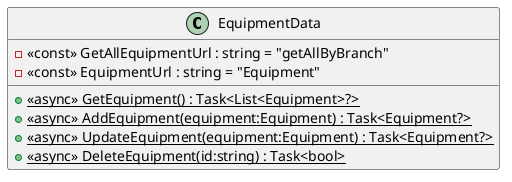 @startuml
class EquipmentData {
    - <<const>> GetAllEquipmentUrl : string = "getAllByBranch"
    - <<const>> EquipmentUrl : string = "Equipment"
    + {static} <<async>> GetEquipment() : Task<List<Equipment>?>
    + {static} <<async>> AddEquipment(equipment:Equipment) : Task<Equipment?>
    + {static} <<async>> UpdateEquipment(equipment:Equipment) : Task<Equipment?>
    + {static} <<async>> DeleteEquipment(id:string) : Task<bool>
}
@enduml
